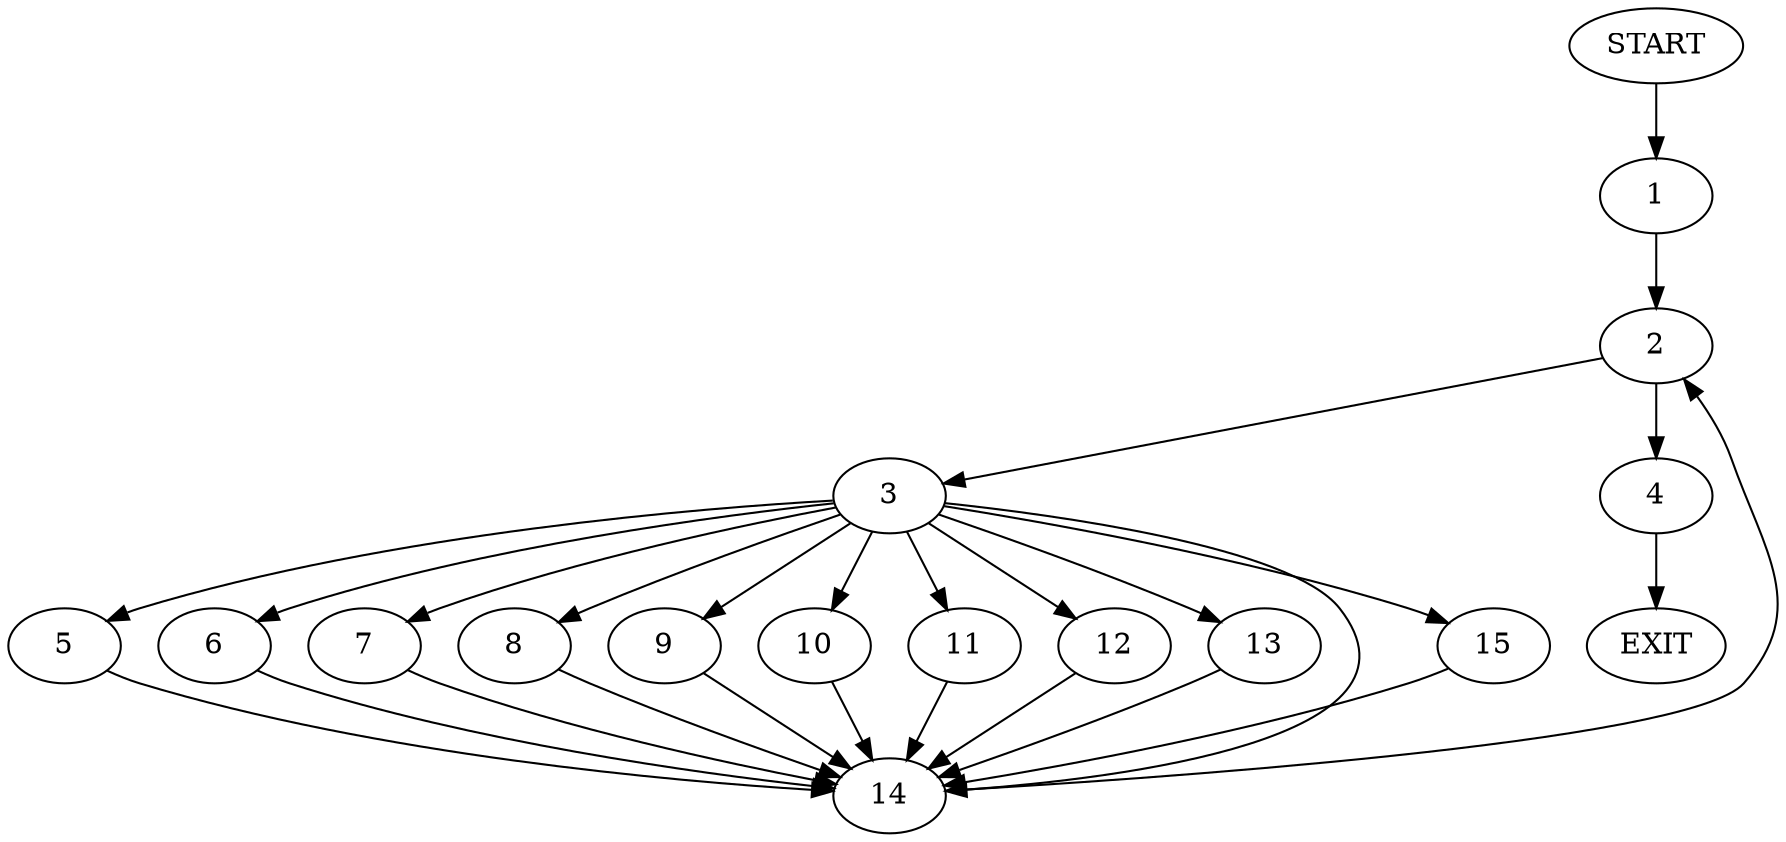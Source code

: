 digraph {
0 [label="START"]
16 [label="EXIT"]
0 -> 1
1 -> 2
2 -> 3
2 -> 4
4 -> 16
3 -> 5
3 -> 6
3 -> 7
3 -> 8
3 -> 9
3 -> 10
3 -> 11
3 -> 12
3 -> 13
3 -> 14
3 -> 15
13 -> 14
5 -> 14
6 -> 14
10 -> 14
11 -> 14
14 -> 2
7 -> 14
12 -> 14
15 -> 14
9 -> 14
8 -> 14
}
